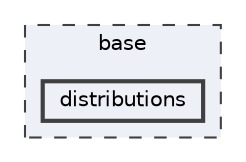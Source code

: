 digraph "base/distributions"
{
 // LATEX_PDF_SIZE
  bgcolor="transparent";
  edge [fontname=Helvetica,fontsize=10,labelfontname=Helvetica,labelfontsize=10];
  node [fontname=Helvetica,fontsize=10,shape=box,height=0.2,width=0.4];
  compound=true
  subgraph clusterdir_e914ee4d4a44400f1fdb170cb4ead18a {
    graph [ bgcolor="#edf0f7", pencolor="grey25", label="base", fontname=Helvetica,fontsize=10 style="filled,dashed", URL="dir_e914ee4d4a44400f1fdb170cb4ead18a.html",tooltip=""]
  dir_a262d539d6020b3b298865138a508b08 [label="distributions", fillcolor="#edf0f7", color="grey25", style="filled,bold", URL="dir_a262d539d6020b3b298865138a508b08.html",tooltip=""];
  }
}
